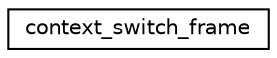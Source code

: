 digraph "Graphical Class Hierarchy"
{
 // LATEX_PDF_SIZE
  edge [fontname="Helvetica",fontsize="10",labelfontname="Helvetica",labelfontsize="10"];
  node [fontname="Helvetica",fontsize="10",shape=record];
  rankdir="LR";
  Node0 [label="context_switch_frame",height=0.2,width=0.4,color="black", fillcolor="white", style="filled",URL="$structcontext__switch__frame.html",tooltip="Stores the registers and PC for a context switch."];
}
